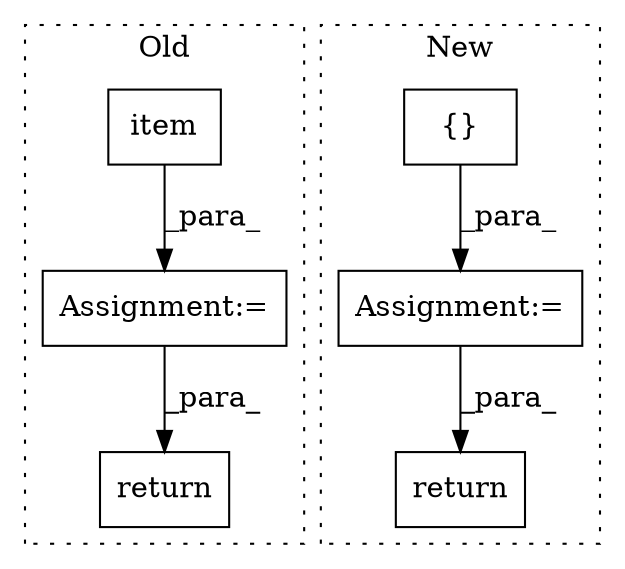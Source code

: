 digraph G {
subgraph cluster0 {
1 [label="item" a="32" s="2130" l="6" shape="box"];
3 [label="Assignment:=" a="7" s="2123" l="1" shape="box"];
5 [label="return" a="41" s="2277" l="7" shape="box"];
label = "Old";
style="dotted";
}
subgraph cluster1 {
2 [label="{}" a="4" s="2108,2125" l="1,1" shape="box"];
4 [label="Assignment:=" a="7" s="2132,2217" l="63,2" shape="box"];
6 [label="return" a="41" s="2497" l="7" shape="box"];
label = "New";
style="dotted";
}
1 -> 3 [label="_para_"];
2 -> 4 [label="_para_"];
3 -> 5 [label="_para_"];
4 -> 6 [label="_para_"];
}